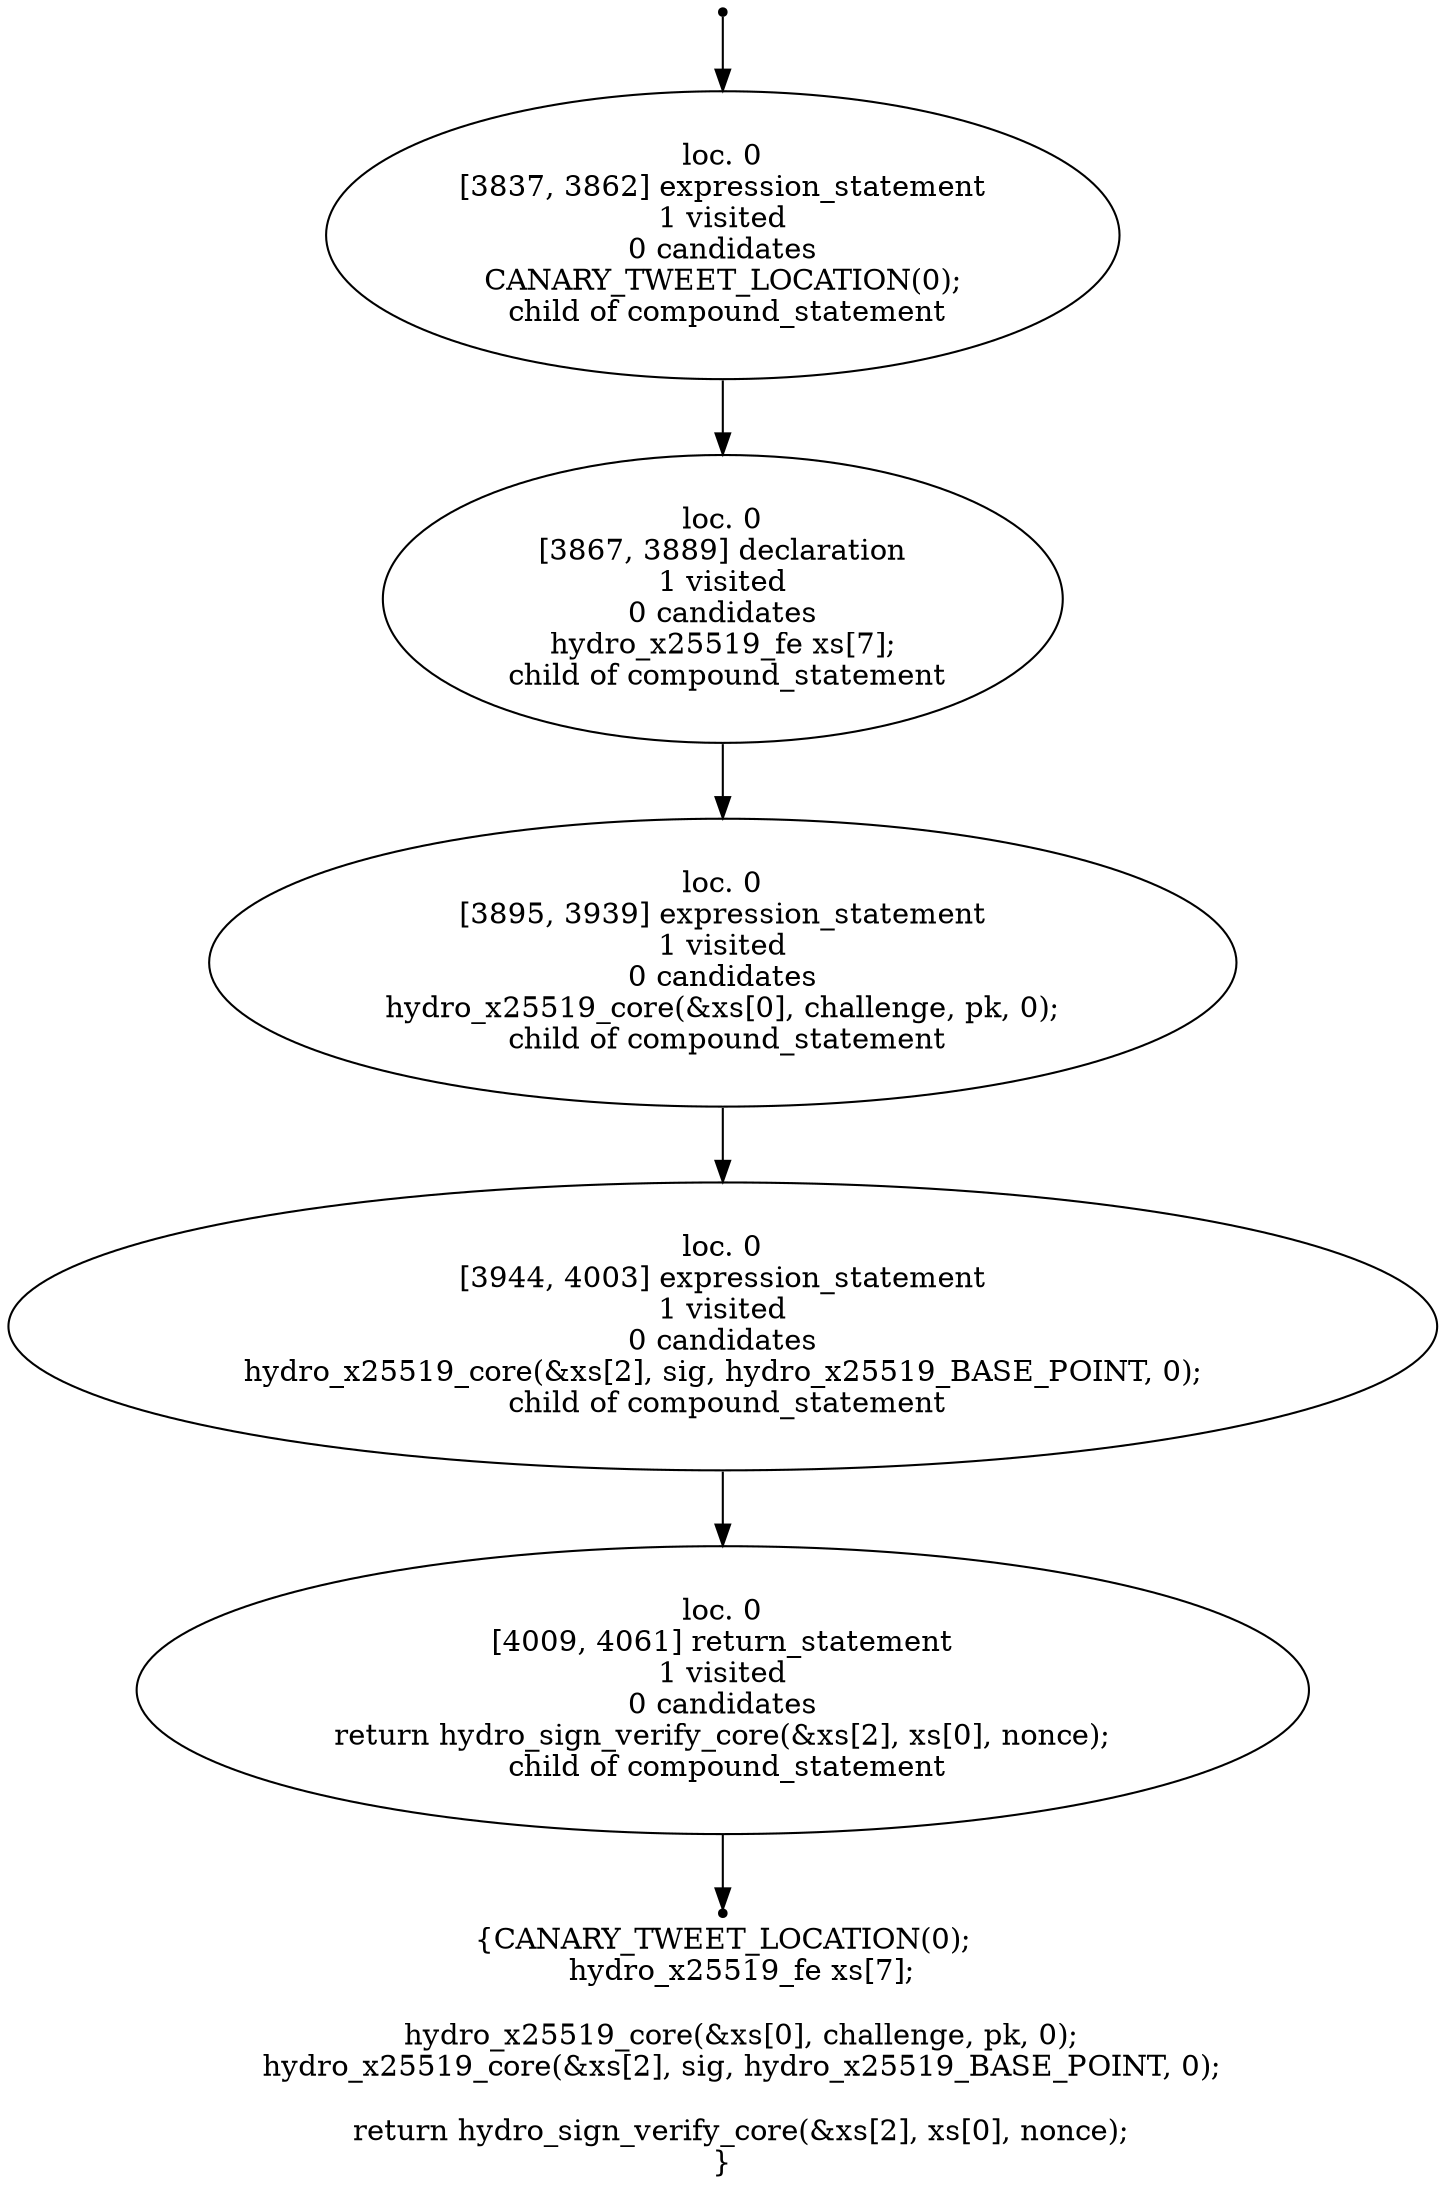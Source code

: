 digraph hydro_sign_verify_p2_localised_4 {
	initial [shape=point]
	initial -> "loc. 0
[3837, 3862] expression_statement
1 visited
0 candidates
 CANARY_TWEET_LOCATION(0); 
 child of compound_statement"
	final [shape=point]
	"loc. 0
[4009, 4061] return_statement
1 visited
0 candidates
 return hydro_sign_verify_core(&xs[2], xs[0], nonce); 
 child of compound_statement" -> final
	"loc. 0
[3837, 3862] expression_statement
1 visited
0 candidates
 CANARY_TWEET_LOCATION(0); 
 child of compound_statement"
	"loc. 0
[3837, 3862] expression_statement
1 visited
0 candidates
 CANARY_TWEET_LOCATION(0); 
 child of compound_statement" -> "loc. 0
[3867, 3889] declaration
1 visited
0 candidates
 hydro_x25519_fe xs[7]; 
 child of compound_statement"
	"loc. 0
[3867, 3889] declaration
1 visited
0 candidates
 hydro_x25519_fe xs[7]; 
 child of compound_statement"
	"loc. 0
[3867, 3889] declaration
1 visited
0 candidates
 hydro_x25519_fe xs[7]; 
 child of compound_statement" -> "loc. 0
[3895, 3939] expression_statement
1 visited
0 candidates
 hydro_x25519_core(&xs[0], challenge, pk, 0); 
 child of compound_statement"
	"loc. 0
[3895, 3939] expression_statement
1 visited
0 candidates
 hydro_x25519_core(&xs[0], challenge, pk, 0); 
 child of compound_statement"
	"loc. 0
[3895, 3939] expression_statement
1 visited
0 candidates
 hydro_x25519_core(&xs[0], challenge, pk, 0); 
 child of compound_statement" -> "loc. 0
[3944, 4003] expression_statement
1 visited
0 candidates
 hydro_x25519_core(&xs[2], sig, hydro_x25519_BASE_POINT, 0); 
 child of compound_statement"
	"loc. 0
[3944, 4003] expression_statement
1 visited
0 candidates
 hydro_x25519_core(&xs[2], sig, hydro_x25519_BASE_POINT, 0); 
 child of compound_statement"
	"loc. 0
[3944, 4003] expression_statement
1 visited
0 candidates
 hydro_x25519_core(&xs[2], sig, hydro_x25519_BASE_POINT, 0); 
 child of compound_statement" -> "loc. 0
[4009, 4061] return_statement
1 visited
0 candidates
 return hydro_sign_verify_core(&xs[2], xs[0], nonce); 
 child of compound_statement"
	"loc. 0
[4009, 4061] return_statement
1 visited
0 candidates
 return hydro_sign_verify_core(&xs[2], xs[0], nonce); 
 child of compound_statement"
	label="{CANARY_TWEET_LOCATION(0);
    hydro_x25519_fe xs[7];

    hydro_x25519_core(&xs[0], challenge, pk, 0);
    hydro_x25519_core(&xs[2], sig, hydro_x25519_BASE_POINT, 0);

    return hydro_sign_verify_core(&xs[2], xs[0], nonce);
}"
}
